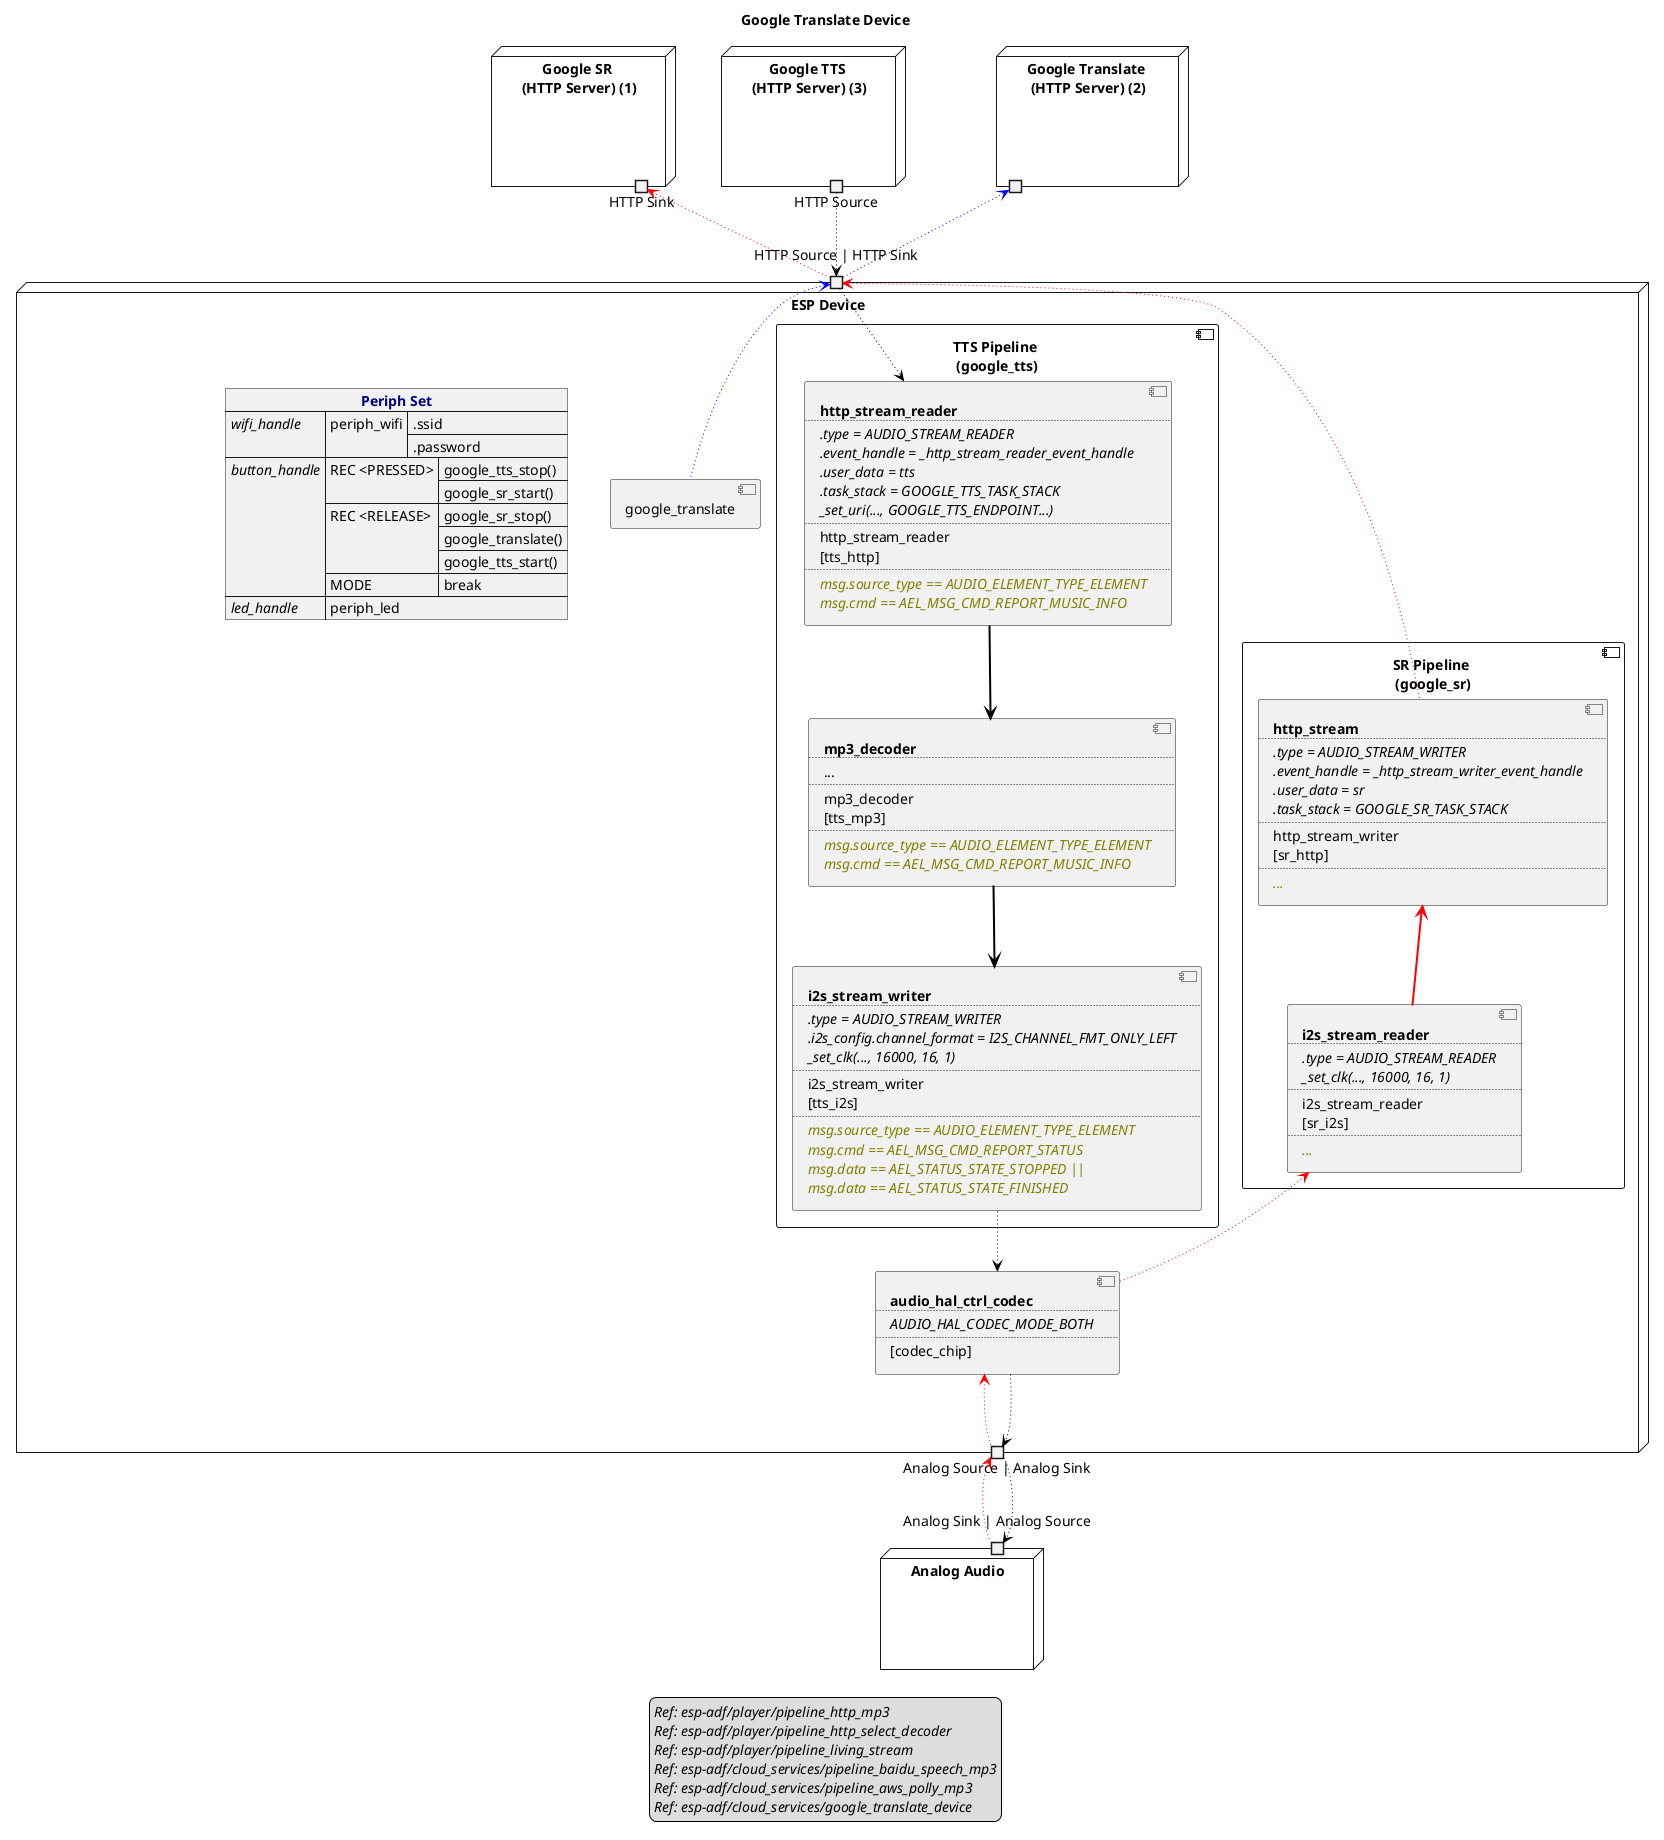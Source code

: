 ﻿@startuml google_translate_device
title Google Translate Device
allowmixing

legend
//Ref: esp-adf/player/pipeline_http_mp3//
//Ref: esp-adf/player/pipeline_http_select_decoder//
//Ref: esp-adf/player/pipeline_living_stream//
//Ref: esp-adf/cloud_services/pipeline_baidu_speech_mp3//
//Ref: esp-adf/cloud_services/pipeline_aws_polly_mp3//
//Ref: esp-adf/cloud_services/google_translate_device//
end legend

node "Google Translate \n(HTTP Server) (2)" as GoogleTranslate  {
    portout " " as TranslateHTTPSource
}

node "Google SR \n(HTTP Server) (1)" as GoogleSR  {
    portout "HTTP Sink" as SRHTTPSink
} 

node "Google TTS \n(HTTP Server) (3)" as GoogleTTS  {
    portout "HTTP Source" as TTSHTTPSource
}

node "ESP Device" as ESPDevice  {

    json "<b><color navy>Periph Set" as periph_set {
        "<i>wifi_handle" : {
            "periph_wifi" : [".ssid", ".password"]
        },
        "<i>button_handle" : {
            "REC <PRESSED>" : ["google_tts_stop()", "google_sr_start()"],
            "REC <RELEASE>" : ["google_sr_stop()", "google_translate()", "google_tts_start()"],
            "MODE" : "break"
        },
        "<i>led_handle" : "periph_led"
    }
    
    portin "HTTP Source | HTTP Sink" as HTTPSourceSink

    component "TTS Pipeline \n(google_tts)" as TTSPipeline {

        component HTTPStreamReader [
            <b>http_stream_reader
            ....
            <i>.type = AUDIO_STREAM_READER
            <i>.event_handle = _http_stream_reader_event_handle
            <i>.user_data = tts
            <i>.task_stack = GOOGLE_TTS_TASK_STACK
            <i>_set_uri(..., GOOGLE_TTS_ENDPOINT...)
            ....
            http_stream_reader
            [tts_http]
            ....
            <i><color olive>msg.source_type == AUDIO_ELEMENT_TYPE_ELEMENT
            <i><color olive>msg.cmd == AEL_MSG_CMD_REPORT_MUSIC_INFO
        ]

        component Mp3Decoder [
            <b>mp3_decoder
            ....
            ...
            ....
            mp3_decoder
            [tts_mp3]
            ....
            <i><color olive>msg.source_type == AUDIO_ELEMENT_TYPE_ELEMENT
            <i><color olive>msg.cmd == AEL_MSG_CMD_REPORT_MUSIC_INFO
        ]

        component I2SStreamWriter [
            <b>i2s_stream_writer
            ....
            <i>.type = AUDIO_STREAM_WRITER
            <i>.i2s_config.channel_format = I2S_CHANNEL_FMT_ONLY_LEFT
            <i>_set_clk(..., 16000, 16, 1)
            ....
            i2s_stream_writer
            [tts_i2s]
            ....
            <i><color olive>msg.source_type == AUDIO_ELEMENT_TYPE_ELEMENT
            <i><color olive>msg.cmd == AEL_MSG_CMD_REPORT_STATUS
            <i><color olive>msg.data == AEL_STATUS_STATE_STOPPED ||
            <i><color olive>msg.data == AEL_STATUS_STATE_FINISHED
        ]
    }

    component "google_translate" as ESP32GoogleTranslate

    component "SR Pipeline \n(google_sr)" as SRPipeline {

        component HTTPStreamWriter [
            <b>http_stream
            ....
            <i>.type = AUDIO_STREAM_WRITER
            <i>.event_handle = _http_stream_writer_event_handle
            <i>.user_data = sr
            <i>.task_stack = GOOGLE_SR_TASK_STACK
            ....
            http_stream_writer
            [sr_http]
            ....
            <i><color olive>...
        ]

        component I2SStreamReader [
            <b>i2s_stream_reader
            ....
            <i>.type = AUDIO_STREAM_READER
            <i>_set_clk(..., 16000, 16, 1)
            ....
            i2s_stream_reader
            [sr_i2s]
            ....
            <i><color olive>...
        ]
    }

    component HALCodec [
        <b>audio_hal_ctrl_codec
        ....
        <i>AUDIO_HAL_CODEC_MODE_BOTH
        ....
        [codec_chip]
    ]

    portout "Analog Source | Analog Sink" as AnalogSourceSink
} 

node "Analog Audio" as AnalogAudio  {
    portin "Analog Sink | Analog Source" as AnalogSinkSource
}


SRHTTPSink   <-- HTTPSourceSink         #line:red;line.dotted;text:red

HTTPSourceSink <-- HTTPStreamWriter     #line:red;line.dotted;text:red
HTTPStreamWriter <-- I2SStreamReader    #line:red;line.bold;text:red
I2SStreamReader  <-- HALCodec           #line:red;line.dotted;text:red
HALCodec   <-- AnalogSourceSink         #line:red;line.dotted;text:red

AnalogSourceSink <-- AnalogSinkSource   #line:red;line.dotted;text:red



TranslateHTTPSource <-- HTTPSourceSink  #line:blue;line.dotted;text:blue
HTTPSourceSink <-- ESP32GoogleTranslate #line:blue;line.dotted;text:blue



TTSHTTPSource --> HTTPSourceSink         #line:black;line.dotted;text:black

HTTPSourceSink    --> HTTPStreamReader   #line:black;line.dotted;text:black
HTTPStreamReader  --> Mp3Decoder         #line:black;line.bold;text:black
Mp3Decoder --> I2SStreamWriter           #line:black;line.bold;text:black
I2SStreamWriter  --> HALCodec            #line:black;line.dotted;text:black
HALCodec   --> AnalogSourceSink          #line:black;line.dotted;text:black

AnalogSourceSink --> AnalogSinkSource    #line:black;line.dotted;text:black

@enduml